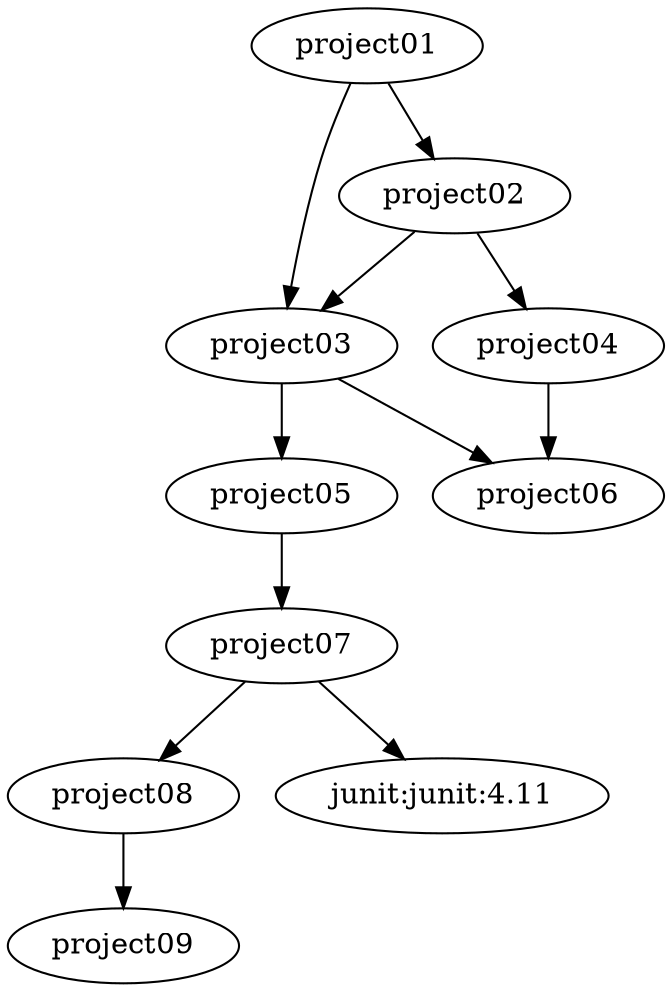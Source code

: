 digraph project {
  groupId="io.takari.generations";
  artifactId="generations";
  version="1.0.0.generation";
  versionRange="[1.0.0,2.0.0)";
  projectLifecycle="takari-jar";
  takariLifecycleVersion="1.11.11";
  project01->project02;
  project01->project03;
  project02->project03;
  project02->project04;
  project03->project05;
  project03->project06;
  project04->project06;
  project05->project07;
  project07->project08->project09;
  project07->"junit:junit:4.11"
}